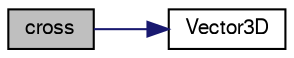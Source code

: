 digraph G
{
  edge [fontname="FreeSans",fontsize="10",labelfontname="FreeSans",labelfontsize="10"];
  node [fontname="FreeSans",fontsize="10",shape=record];
  rankdir="LR";
  Node1 [label="cross",height=0.2,width=0.4,color="black", fillcolor="grey75", style="filled" fontcolor="black"];
  Node1 -> Node2 [color="midnightblue",fontsize="10",style="solid",fontname="FreeSans"];
  Node2 [label="Vector3D",height=0.2,width=0.4,color="black", fillcolor="white", style="filled",URL="$classorg_1_1octave_1_1graphics_1_1_vector3_d.html#af47a4f496c74d111d02fff7c94f37310"];
}
